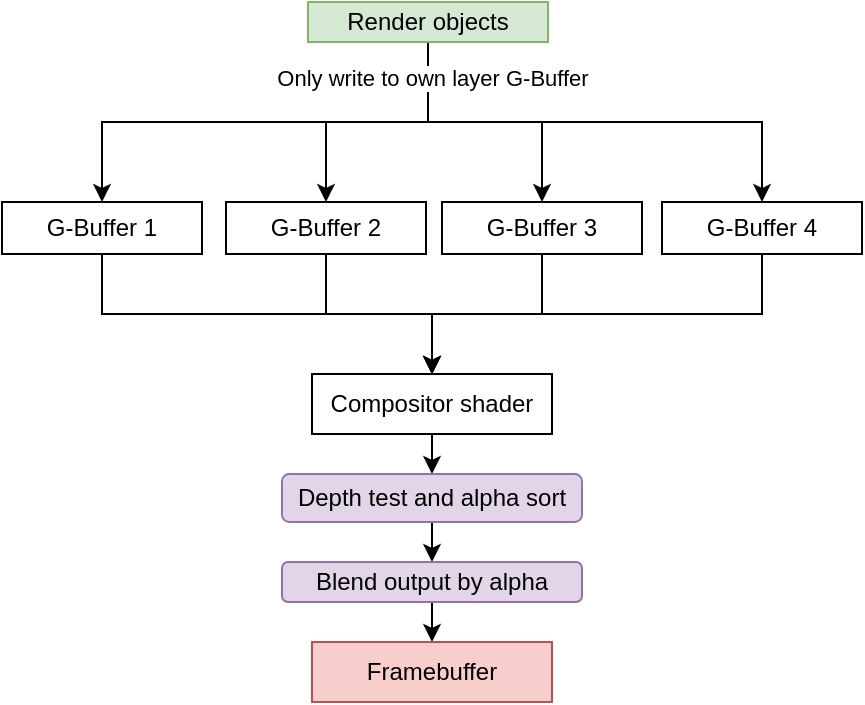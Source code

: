 <mxfile version="17.1.2" type="github">
  <diagram id="WOisW1dK_KYoGw6DObY5" name="Page-1">
    <mxGraphModel dx="790" dy="433" grid="1" gridSize="10" guides="1" tooltips="1" connect="1" arrows="1" fold="1" page="1" pageScale="1" pageWidth="583" pageHeight="827" math="0" shadow="0">
      <root>
        <mxCell id="0" />
        <mxCell id="1" parent="0" />
        <mxCell id="ESYjCA6wThUBZm5eJw8U-19" style="edgeStyle=orthogonalEdgeStyle;rounded=0;orthogonalLoop=1;jettySize=auto;html=1;exitX=0.5;exitY=1;exitDx=0;exitDy=0;entryX=0.5;entryY=0;entryDx=0;entryDy=0;" edge="1" parent="1" source="ESYjCA6wThUBZm5eJw8U-1" target="ESYjCA6wThUBZm5eJw8U-13">
          <mxGeometry relative="1" as="geometry" />
        </mxCell>
        <mxCell id="ESYjCA6wThUBZm5eJw8U-1" value="G-Buffer 1" style="rounded=0;whiteSpace=wrap;html=1;" vertex="1" parent="1">
          <mxGeometry x="77" y="310" width="100" height="26" as="geometry" />
        </mxCell>
        <mxCell id="ESYjCA6wThUBZm5eJw8U-16" style="edgeStyle=orthogonalEdgeStyle;rounded=0;orthogonalLoop=1;jettySize=auto;html=1;exitX=0.5;exitY=1;exitDx=0;exitDy=0;entryX=0.5;entryY=0;entryDx=0;entryDy=0;" edge="1" parent="1" source="ESYjCA6wThUBZm5eJw8U-3" target="ESYjCA6wThUBZm5eJw8U-13">
          <mxGeometry relative="1" as="geometry" />
        </mxCell>
        <mxCell id="ESYjCA6wThUBZm5eJw8U-3" value="G-Buffer 2" style="rounded=0;whiteSpace=wrap;html=1;" vertex="1" parent="1">
          <mxGeometry x="189" y="310" width="100" height="26" as="geometry" />
        </mxCell>
        <mxCell id="ESYjCA6wThUBZm5eJw8U-17" style="edgeStyle=orthogonalEdgeStyle;rounded=0;orthogonalLoop=1;jettySize=auto;html=1;exitX=0.5;exitY=1;exitDx=0;exitDy=0;entryX=0.5;entryY=0;entryDx=0;entryDy=0;" edge="1" parent="1" source="ESYjCA6wThUBZm5eJw8U-4" target="ESYjCA6wThUBZm5eJw8U-13">
          <mxGeometry relative="1" as="geometry" />
        </mxCell>
        <mxCell id="ESYjCA6wThUBZm5eJw8U-4" value="G-Buffer 3" style="rounded=0;whiteSpace=wrap;html=1;" vertex="1" parent="1">
          <mxGeometry x="297" y="310" width="100" height="26" as="geometry" />
        </mxCell>
        <mxCell id="ESYjCA6wThUBZm5eJw8U-18" style="edgeStyle=orthogonalEdgeStyle;rounded=0;orthogonalLoop=1;jettySize=auto;html=1;exitX=0.5;exitY=1;exitDx=0;exitDy=0;entryX=0.5;entryY=0;entryDx=0;entryDy=0;" edge="1" parent="1" source="ESYjCA6wThUBZm5eJw8U-5" target="ESYjCA6wThUBZm5eJw8U-13">
          <mxGeometry relative="1" as="geometry" />
        </mxCell>
        <mxCell id="ESYjCA6wThUBZm5eJw8U-5" value="G-Buffer 4" style="rounded=0;whiteSpace=wrap;html=1;" vertex="1" parent="1">
          <mxGeometry x="407" y="310" width="100" height="26" as="geometry" />
        </mxCell>
        <mxCell id="ESYjCA6wThUBZm5eJw8U-8" style="edgeStyle=orthogonalEdgeStyle;rounded=0;orthogonalLoop=1;jettySize=auto;html=1;exitX=0.5;exitY=1;exitDx=0;exitDy=0;entryX=0.5;entryY=0;entryDx=0;entryDy=0;" edge="1" parent="1" source="ESYjCA6wThUBZm5eJw8U-6" target="ESYjCA6wThUBZm5eJw8U-3">
          <mxGeometry relative="1" as="geometry" />
        </mxCell>
        <mxCell id="ESYjCA6wThUBZm5eJw8U-9" style="edgeStyle=orthogonalEdgeStyle;rounded=0;orthogonalLoop=1;jettySize=auto;html=1;exitX=0.5;exitY=1;exitDx=0;exitDy=0;entryX=0.5;entryY=0;entryDx=0;entryDy=0;" edge="1" parent="1" source="ESYjCA6wThUBZm5eJw8U-6" target="ESYjCA6wThUBZm5eJw8U-4">
          <mxGeometry relative="1" as="geometry" />
        </mxCell>
        <mxCell id="ESYjCA6wThUBZm5eJw8U-10" style="edgeStyle=orthogonalEdgeStyle;rounded=0;orthogonalLoop=1;jettySize=auto;html=1;exitX=0.5;exitY=1;exitDx=0;exitDy=0;entryX=0.5;entryY=0;entryDx=0;entryDy=0;" edge="1" parent="1" source="ESYjCA6wThUBZm5eJw8U-6" target="ESYjCA6wThUBZm5eJw8U-5">
          <mxGeometry relative="1" as="geometry" />
        </mxCell>
        <mxCell id="ESYjCA6wThUBZm5eJw8U-11" style="edgeStyle=orthogonalEdgeStyle;rounded=0;orthogonalLoop=1;jettySize=auto;html=1;exitX=0.5;exitY=1;exitDx=0;exitDy=0;entryX=0.5;entryY=0;entryDx=0;entryDy=0;" edge="1" parent="1" source="ESYjCA6wThUBZm5eJw8U-6" target="ESYjCA6wThUBZm5eJw8U-1">
          <mxGeometry relative="1" as="geometry" />
        </mxCell>
        <mxCell id="ESYjCA6wThUBZm5eJw8U-12" value="Only write to own layer G-Buffer" style="edgeLabel;html=1;align=center;verticalAlign=middle;resizable=0;points=[];" vertex="1" connectable="0" parent="ESYjCA6wThUBZm5eJw8U-11">
          <mxGeometry x="-0.858" y="2" relative="1" as="geometry">
            <mxPoint as="offset" />
          </mxGeometry>
        </mxCell>
        <mxCell id="ESYjCA6wThUBZm5eJw8U-6" value="Render objects" style="rounded=0;whiteSpace=wrap;html=1;fillColor=#d5e8d4;strokeColor=#82b366;" vertex="1" parent="1">
          <mxGeometry x="230" y="210" width="120" height="20" as="geometry" />
        </mxCell>
        <mxCell id="ESYjCA6wThUBZm5eJw8U-26" style="edgeStyle=orthogonalEdgeStyle;rounded=0;orthogonalLoop=1;jettySize=auto;html=1;exitX=0.5;exitY=1;exitDx=0;exitDy=0;entryX=0.5;entryY=0;entryDx=0;entryDy=0;" edge="1" parent="1" source="ESYjCA6wThUBZm5eJw8U-13" target="ESYjCA6wThUBZm5eJw8U-20">
          <mxGeometry relative="1" as="geometry" />
        </mxCell>
        <mxCell id="ESYjCA6wThUBZm5eJw8U-13" value="Compositor shader" style="rounded=0;whiteSpace=wrap;html=1;" vertex="1" parent="1">
          <mxGeometry x="232" y="396" width="120" height="30" as="geometry" />
        </mxCell>
        <mxCell id="ESYjCA6wThUBZm5eJw8U-25" style="edgeStyle=orthogonalEdgeStyle;rounded=0;orthogonalLoop=1;jettySize=auto;html=1;exitX=0.5;exitY=1;exitDx=0;exitDy=0;entryX=0.5;entryY=0;entryDx=0;entryDy=0;" edge="1" parent="1" source="ESYjCA6wThUBZm5eJw8U-20" target="ESYjCA6wThUBZm5eJw8U-21">
          <mxGeometry relative="1" as="geometry" />
        </mxCell>
        <mxCell id="ESYjCA6wThUBZm5eJw8U-20" value="Depth test and alpha sort" style="rounded=1;whiteSpace=wrap;html=1;fillColor=#e1d5e7;strokeColor=#9673a6;" vertex="1" parent="1">
          <mxGeometry x="217" y="446" width="150" height="24" as="geometry" />
        </mxCell>
        <mxCell id="ESYjCA6wThUBZm5eJw8U-24" style="edgeStyle=orthogonalEdgeStyle;rounded=0;orthogonalLoop=1;jettySize=auto;html=1;exitX=0.5;exitY=1;exitDx=0;exitDy=0;entryX=0.5;entryY=0;entryDx=0;entryDy=0;" edge="1" parent="1" source="ESYjCA6wThUBZm5eJw8U-21" target="ESYjCA6wThUBZm5eJw8U-23">
          <mxGeometry relative="1" as="geometry" />
        </mxCell>
        <mxCell id="ESYjCA6wThUBZm5eJw8U-21" value="Blend output by alpha" style="rounded=1;whiteSpace=wrap;html=1;fillColor=#e1d5e7;strokeColor=#9673a6;" vertex="1" parent="1">
          <mxGeometry x="217" y="490" width="150" height="20" as="geometry" />
        </mxCell>
        <mxCell id="ESYjCA6wThUBZm5eJw8U-23" value="Framebuffer" style="rounded=0;whiteSpace=wrap;html=1;fillColor=#f8cecc;strokeColor=#b85450;" vertex="1" parent="1">
          <mxGeometry x="232" y="530" width="120" height="30" as="geometry" />
        </mxCell>
      </root>
    </mxGraphModel>
  </diagram>
</mxfile>
